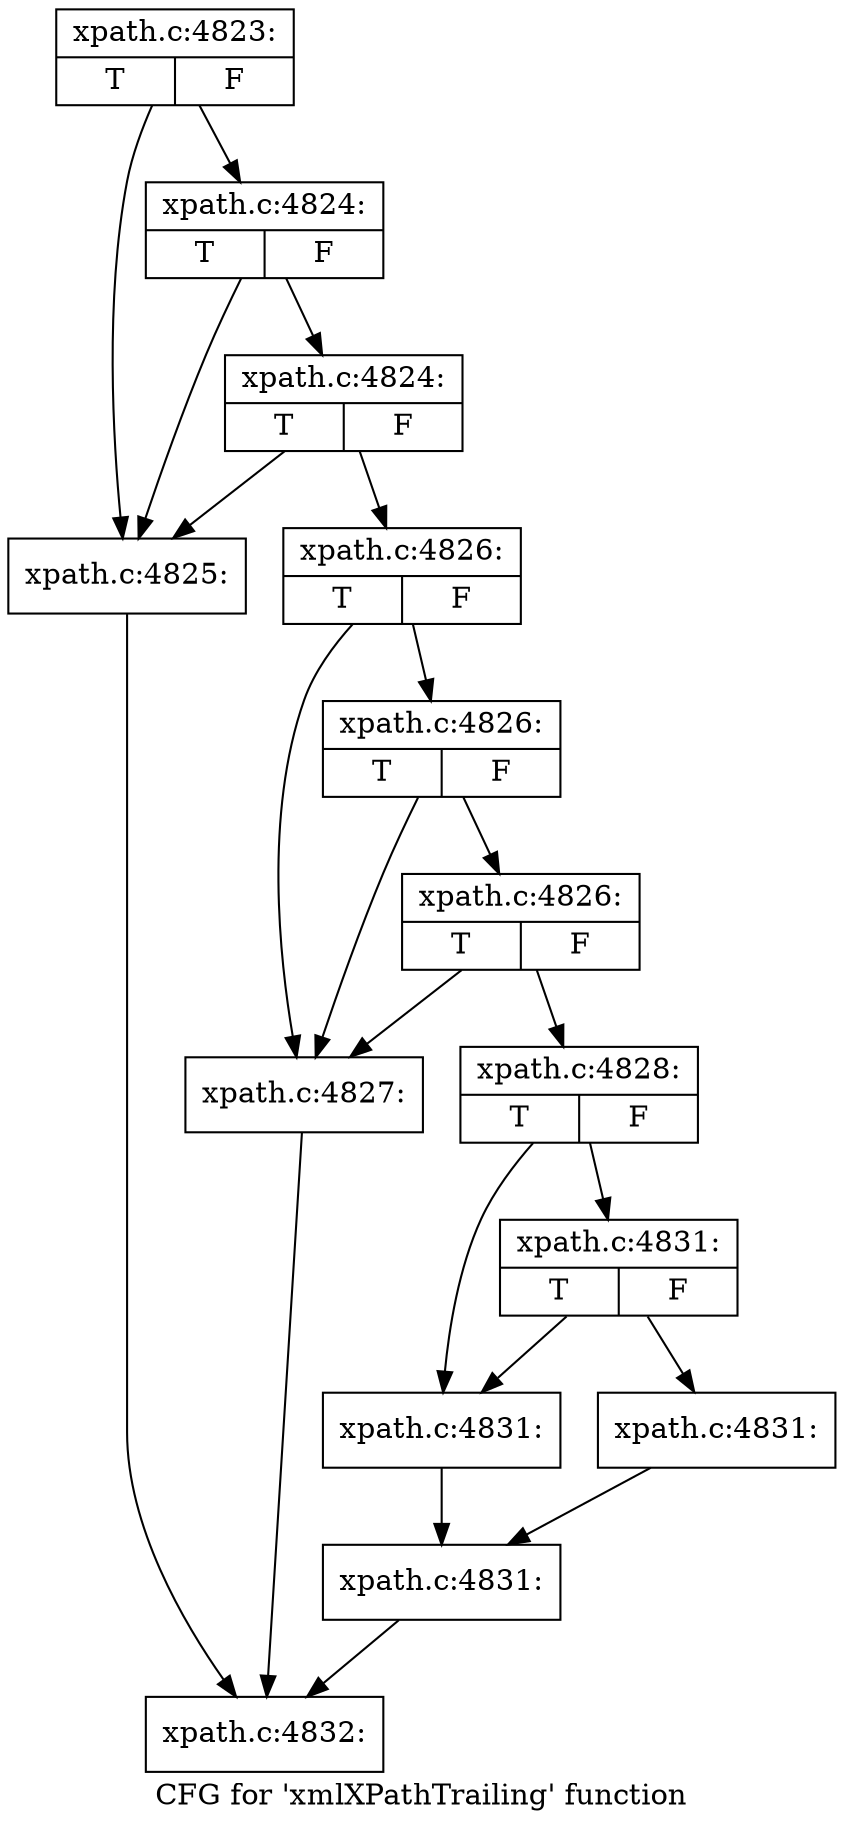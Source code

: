 digraph "CFG for 'xmlXPathTrailing' function" {
	label="CFG for 'xmlXPathTrailing' function";

	Node0x55e6b25d57f0 [shape=record,label="{xpath.c:4823:|{<s0>T|<s1>F}}"];
	Node0x55e6b25d57f0 -> Node0x55e6b25d5b70;
	Node0x55e6b25d57f0 -> Node0x55e6b25d8530;
	Node0x55e6b25d8530 [shape=record,label="{xpath.c:4824:|{<s0>T|<s1>F}}"];
	Node0x55e6b25d8530 -> Node0x55e6b25d5b70;
	Node0x55e6b25d8530 -> Node0x55e6b25d84e0;
	Node0x55e6b25d84e0 [shape=record,label="{xpath.c:4824:|{<s0>T|<s1>F}}"];
	Node0x55e6b25d84e0 -> Node0x55e6b25d5b70;
	Node0x55e6b25d84e0 -> Node0x55e6b25d8490;
	Node0x55e6b25d5b70 [shape=record,label="{xpath.c:4825:}"];
	Node0x55e6b25d5b70 -> Node0x55e6b25d6ab0;
	Node0x55e6b25d8490 [shape=record,label="{xpath.c:4826:|{<s0>T|<s1>F}}"];
	Node0x55e6b25d8490 -> Node0x55e6b25d8d00;
	Node0x55e6b25d8490 -> Node0x55e6b25d8e20;
	Node0x55e6b25d8e20 [shape=record,label="{xpath.c:4826:|{<s0>T|<s1>F}}"];
	Node0x55e6b25d8e20 -> Node0x55e6b25d8d00;
	Node0x55e6b25d8e20 -> Node0x55e6b25d8da0;
	Node0x55e6b25d8da0 [shape=record,label="{xpath.c:4826:|{<s0>T|<s1>F}}"];
	Node0x55e6b25d8da0 -> Node0x55e6b25d8d00;
	Node0x55e6b25d8da0 -> Node0x55e6b25d8d50;
	Node0x55e6b25d8d00 [shape=record,label="{xpath.c:4827:}"];
	Node0x55e6b25d8d00 -> Node0x55e6b25d6ab0;
	Node0x55e6b25d8d50 [shape=record,label="{xpath.c:4828:|{<s0>T|<s1>F}}"];
	Node0x55e6b25d8d50 -> Node0x55e6b25d9ad0;
	Node0x55e6b25d8d50 -> Node0x55e6b25d9a30;
	Node0x55e6b25d9ad0 [shape=record,label="{xpath.c:4831:|{<s0>T|<s1>F}}"];
	Node0x55e6b25d9ad0 -> Node0x55e6b25d99e0;
	Node0x55e6b25d9ad0 -> Node0x55e6b25d9a30;
	Node0x55e6b25d99e0 [shape=record,label="{xpath.c:4831:}"];
	Node0x55e6b25d99e0 -> Node0x55e6b25d9a80;
	Node0x55e6b25d9a30 [shape=record,label="{xpath.c:4831:}"];
	Node0x55e6b25d9a30 -> Node0x55e6b25d9a80;
	Node0x55e6b25d9a80 [shape=record,label="{xpath.c:4831:}"];
	Node0x55e6b25d9a80 -> Node0x55e6b25d6ab0;
	Node0x55e6b25d6ab0 [shape=record,label="{xpath.c:4832:}"];
}
